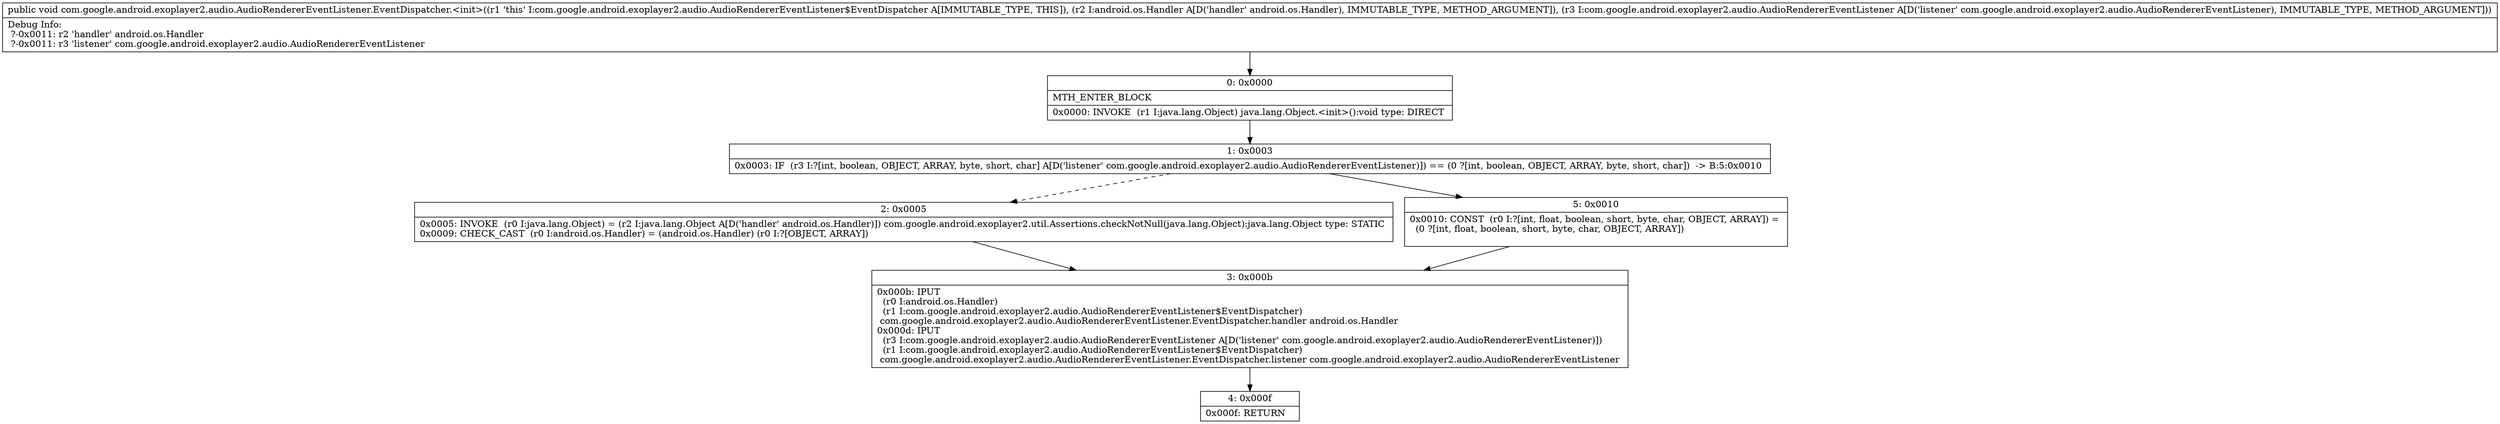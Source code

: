 digraph "CFG forcom.google.android.exoplayer2.audio.AudioRendererEventListener.EventDispatcher.\<init\>(Landroid\/os\/Handler;Lcom\/google\/android\/exoplayer2\/audio\/AudioRendererEventListener;)V" {
Node_0 [shape=record,label="{0\:\ 0x0000|MTH_ENTER_BLOCK\l|0x0000: INVOKE  (r1 I:java.lang.Object) java.lang.Object.\<init\>():void type: DIRECT \l}"];
Node_1 [shape=record,label="{1\:\ 0x0003|0x0003: IF  (r3 I:?[int, boolean, OBJECT, ARRAY, byte, short, char] A[D('listener' com.google.android.exoplayer2.audio.AudioRendererEventListener)]) == (0 ?[int, boolean, OBJECT, ARRAY, byte, short, char])  \-\> B:5:0x0010 \l}"];
Node_2 [shape=record,label="{2\:\ 0x0005|0x0005: INVOKE  (r0 I:java.lang.Object) = (r2 I:java.lang.Object A[D('handler' android.os.Handler)]) com.google.android.exoplayer2.util.Assertions.checkNotNull(java.lang.Object):java.lang.Object type: STATIC \l0x0009: CHECK_CAST  (r0 I:android.os.Handler) = (android.os.Handler) (r0 I:?[OBJECT, ARRAY]) \l}"];
Node_3 [shape=record,label="{3\:\ 0x000b|0x000b: IPUT  \l  (r0 I:android.os.Handler)\l  (r1 I:com.google.android.exoplayer2.audio.AudioRendererEventListener$EventDispatcher)\l com.google.android.exoplayer2.audio.AudioRendererEventListener.EventDispatcher.handler android.os.Handler \l0x000d: IPUT  \l  (r3 I:com.google.android.exoplayer2.audio.AudioRendererEventListener A[D('listener' com.google.android.exoplayer2.audio.AudioRendererEventListener)])\l  (r1 I:com.google.android.exoplayer2.audio.AudioRendererEventListener$EventDispatcher)\l com.google.android.exoplayer2.audio.AudioRendererEventListener.EventDispatcher.listener com.google.android.exoplayer2.audio.AudioRendererEventListener \l}"];
Node_4 [shape=record,label="{4\:\ 0x000f|0x000f: RETURN   \l}"];
Node_5 [shape=record,label="{5\:\ 0x0010|0x0010: CONST  (r0 I:?[int, float, boolean, short, byte, char, OBJECT, ARRAY]) = \l  (0 ?[int, float, boolean, short, byte, char, OBJECT, ARRAY])\l \l}"];
MethodNode[shape=record,label="{public void com.google.android.exoplayer2.audio.AudioRendererEventListener.EventDispatcher.\<init\>((r1 'this' I:com.google.android.exoplayer2.audio.AudioRendererEventListener$EventDispatcher A[IMMUTABLE_TYPE, THIS]), (r2 I:android.os.Handler A[D('handler' android.os.Handler), IMMUTABLE_TYPE, METHOD_ARGUMENT]), (r3 I:com.google.android.exoplayer2.audio.AudioRendererEventListener A[D('listener' com.google.android.exoplayer2.audio.AudioRendererEventListener), IMMUTABLE_TYPE, METHOD_ARGUMENT]))  | Debug Info:\l  ?\-0x0011: r2 'handler' android.os.Handler\l  ?\-0x0011: r3 'listener' com.google.android.exoplayer2.audio.AudioRendererEventListener\l}"];
MethodNode -> Node_0;
Node_0 -> Node_1;
Node_1 -> Node_2[style=dashed];
Node_1 -> Node_5;
Node_2 -> Node_3;
Node_3 -> Node_4;
Node_5 -> Node_3;
}

